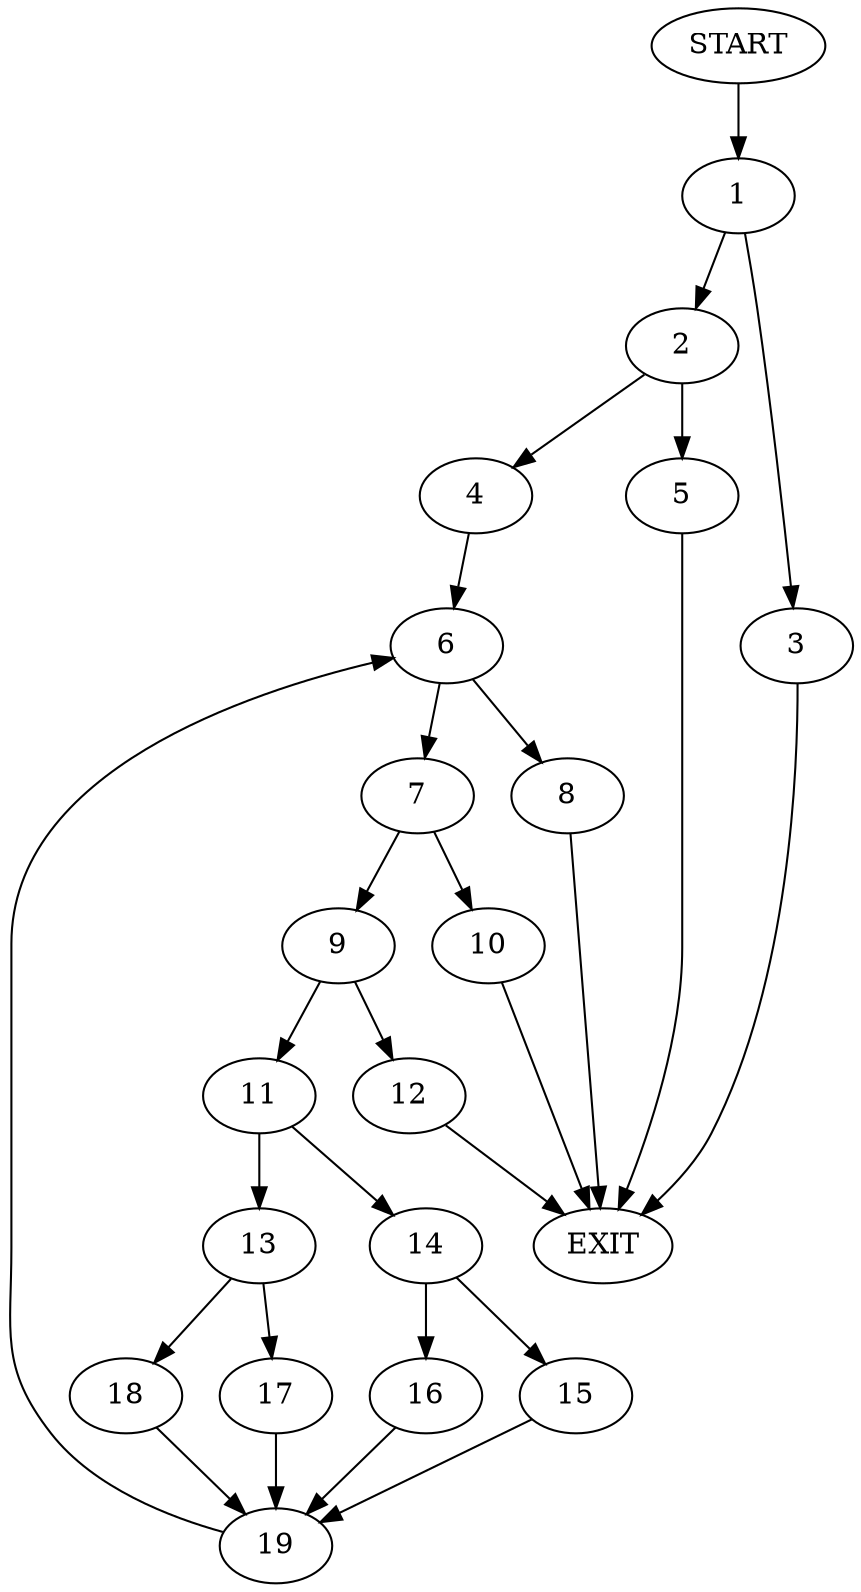 digraph {
0 [label="START"]
20 [label="EXIT"]
0 -> 1
1 -> 2
1 -> 3
2 -> 4
2 -> 5
3 -> 20
4 -> 6
5 -> 20
6 -> 7
6 -> 8
8 -> 20
7 -> 9
7 -> 10
9 -> 11
9 -> 12
10 -> 20
12 -> 20
11 -> 13
11 -> 14
14 -> 15
14 -> 16
13 -> 17
13 -> 18
17 -> 19
18 -> 19
19 -> 6
15 -> 19
16 -> 19
}
